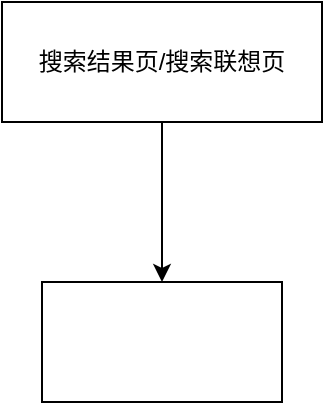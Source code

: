 <mxfile version="24.6.4" type="github">
  <diagram name="第 1 页" id="2p6PbSH8Rtov-mYEVdqb">
    <mxGraphModel dx="1050" dy="542" grid="1" gridSize="10" guides="1" tooltips="1" connect="1" arrows="1" fold="1" page="1" pageScale="1" pageWidth="827" pageHeight="1169" math="0" shadow="0">
      <root>
        <mxCell id="0" />
        <mxCell id="1" parent="0" />
        <mxCell id="UeHk_AjMX2R_iuzYlcZ4-3" value="" style="edgeStyle=orthogonalEdgeStyle;rounded=0;orthogonalLoop=1;jettySize=auto;html=1;" edge="1" parent="1" source="UeHk_AjMX2R_iuzYlcZ4-1" target="UeHk_AjMX2R_iuzYlcZ4-2">
          <mxGeometry relative="1" as="geometry" />
        </mxCell>
        <mxCell id="UeHk_AjMX2R_iuzYlcZ4-1" value="搜索结果页/搜索联想页" style="whiteSpace=wrap;html=1;" vertex="1" parent="1">
          <mxGeometry x="334" y="80" width="160" height="60" as="geometry" />
        </mxCell>
        <mxCell id="UeHk_AjMX2R_iuzYlcZ4-2" value="" style="whiteSpace=wrap;html=1;" vertex="1" parent="1">
          <mxGeometry x="354" y="220" width="120" height="60" as="geometry" />
        </mxCell>
      </root>
    </mxGraphModel>
  </diagram>
</mxfile>
